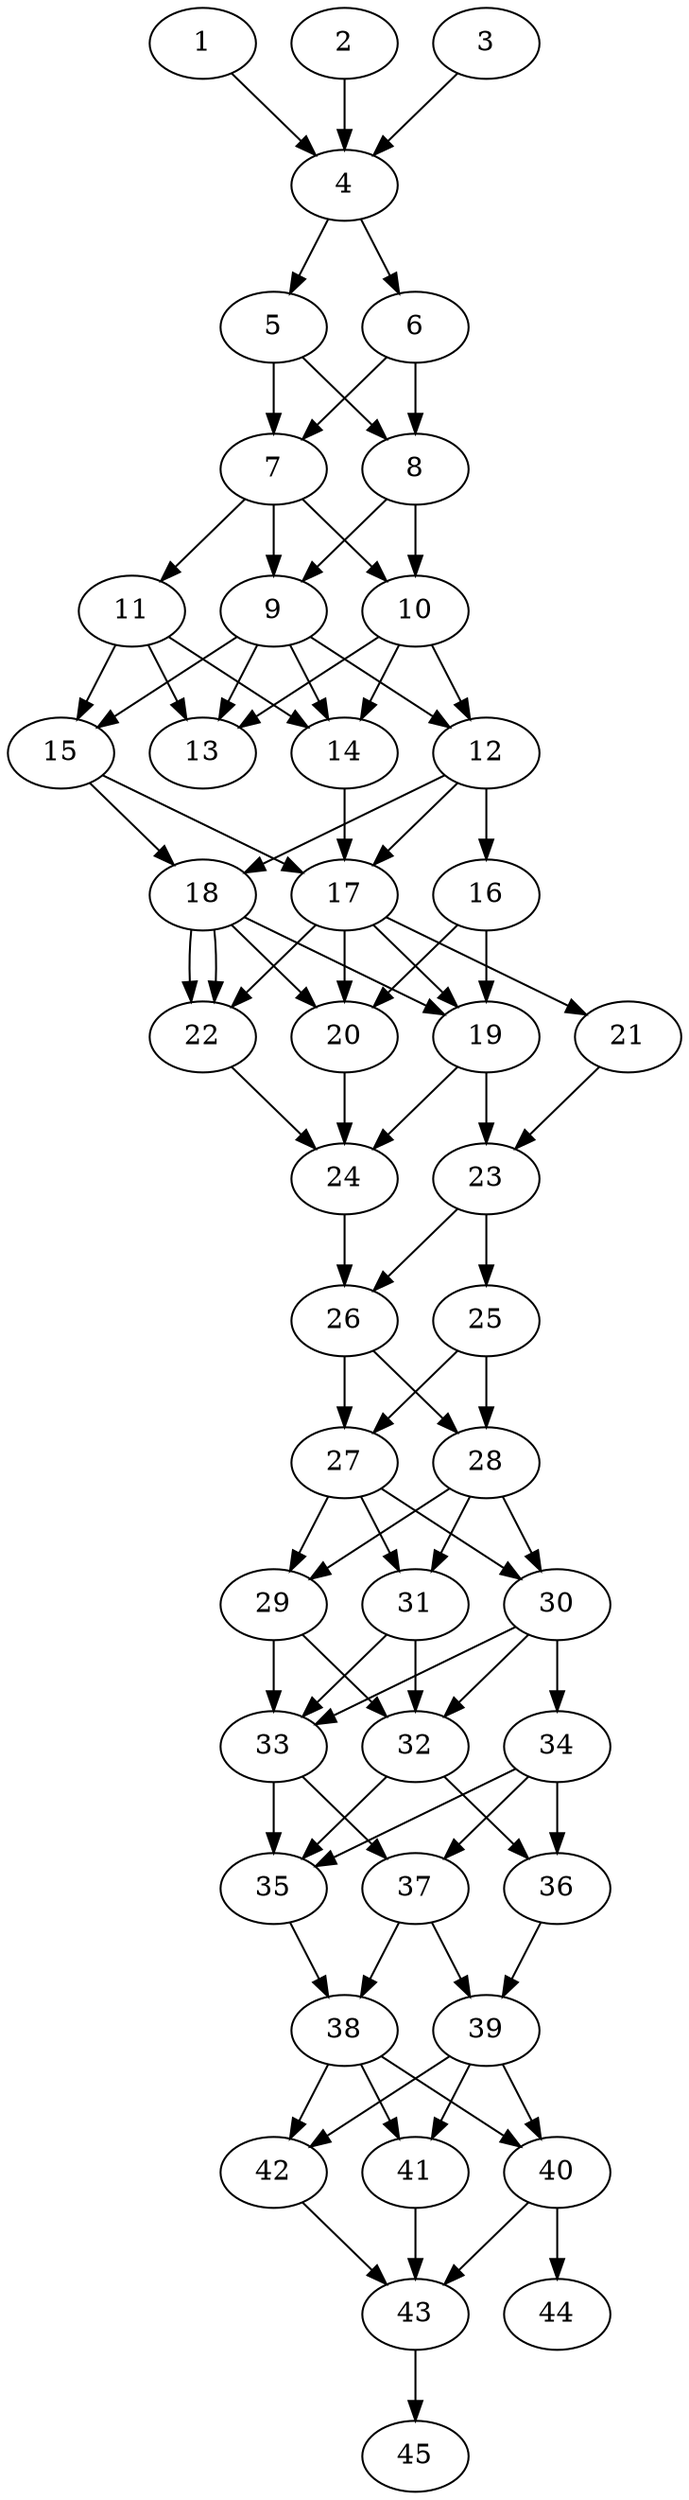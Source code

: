 // DAG automatically generated by daggen at Thu Oct  3 14:07:24 2019
// ./daggen --dot -n 45 --ccr 0.5 --fat 0.3 --regular 0.5 --density 0.9 --mindata 5242880 --maxdata 52428800 
digraph G {
  1 [size="85626880", alpha="0.08", expect_size="42813440"] 
  1 -> 4 [size ="42813440"]
  2 [size="57341952", alpha="0.14", expect_size="28670976"] 
  2 -> 4 [size ="28670976"]
  3 [size="32045056", alpha="0.09", expect_size="16022528"] 
  3 -> 4 [size ="16022528"]
  4 [size="90523648", alpha="0.02", expect_size="45261824"] 
  4 -> 5 [size ="45261824"]
  4 -> 6 [size ="45261824"]
  5 [size="15984640", alpha="0.04", expect_size="7992320"] 
  5 -> 7 [size ="7992320"]
  5 -> 8 [size ="7992320"]
  6 [size="41777152", alpha="0.20", expect_size="20888576"] 
  6 -> 7 [size ="20888576"]
  6 -> 8 [size ="20888576"]
  7 [size="30105600", alpha="0.19", expect_size="15052800"] 
  7 -> 9 [size ="15052800"]
  7 -> 10 [size ="15052800"]
  7 -> 11 [size ="15052800"]
  8 [size="49035264", alpha="0.07", expect_size="24517632"] 
  8 -> 9 [size ="24517632"]
  8 -> 10 [size ="24517632"]
  9 [size="102076416", alpha="0.18", expect_size="51038208"] 
  9 -> 12 [size ="51038208"]
  9 -> 13 [size ="51038208"]
  9 -> 14 [size ="51038208"]
  9 -> 15 [size ="51038208"]
  10 [size="25612288", alpha="0.02", expect_size="12806144"] 
  10 -> 12 [size ="12806144"]
  10 -> 13 [size ="12806144"]
  10 -> 14 [size ="12806144"]
  11 [size="16750592", alpha="0.02", expect_size="8375296"] 
  11 -> 13 [size ="8375296"]
  11 -> 14 [size ="8375296"]
  11 -> 15 [size ="8375296"]
  12 [size="54368256", alpha="0.16", expect_size="27184128"] 
  12 -> 16 [size ="27184128"]
  12 -> 17 [size ="27184128"]
  12 -> 18 [size ="27184128"]
  13 [size="24641536", alpha="0.19", expect_size="12320768"] 
  14 [size="66654208", alpha="0.15", expect_size="33327104"] 
  14 -> 17 [size ="33327104"]
  15 [size="75728896", alpha="0.06", expect_size="37864448"] 
  15 -> 17 [size ="37864448"]
  15 -> 18 [size ="37864448"]
  16 [size="94994432", alpha="0.03", expect_size="47497216"] 
  16 -> 19 [size ="47497216"]
  16 -> 20 [size ="47497216"]
  17 [size="93710336", alpha="0.17", expect_size="46855168"] 
  17 -> 19 [size ="46855168"]
  17 -> 20 [size ="46855168"]
  17 -> 21 [size ="46855168"]
  17 -> 22 [size ="46855168"]
  18 [size="91070464", alpha="0.17", expect_size="45535232"] 
  18 -> 19 [size ="45535232"]
  18 -> 20 [size ="45535232"]
  18 -> 22 [size ="45535232"]
  18 -> 22 [size ="45535232"]
  19 [size="31180800", alpha="0.12", expect_size="15590400"] 
  19 -> 23 [size ="15590400"]
  19 -> 24 [size ="15590400"]
  20 [size="19650560", alpha="0.02", expect_size="9825280"] 
  20 -> 24 [size ="9825280"]
  21 [size="28426240", alpha="0.08", expect_size="14213120"] 
  21 -> 23 [size ="14213120"]
  22 [size="38211584", alpha="0.04", expect_size="19105792"] 
  22 -> 24 [size ="19105792"]
  23 [size="19562496", alpha="0.04", expect_size="9781248"] 
  23 -> 25 [size ="9781248"]
  23 -> 26 [size ="9781248"]
  24 [size="12642304", alpha="0.01", expect_size="6321152"] 
  24 -> 26 [size ="6321152"]
  25 [size="81946624", alpha="0.20", expect_size="40973312"] 
  25 -> 27 [size ="40973312"]
  25 -> 28 [size ="40973312"]
  26 [size="15587328", alpha="0.05", expect_size="7793664"] 
  26 -> 27 [size ="7793664"]
  26 -> 28 [size ="7793664"]
  27 [size="31576064", alpha="0.14", expect_size="15788032"] 
  27 -> 29 [size ="15788032"]
  27 -> 30 [size ="15788032"]
  27 -> 31 [size ="15788032"]
  28 [size="15591424", alpha="0.12", expect_size="7795712"] 
  28 -> 29 [size ="7795712"]
  28 -> 30 [size ="7795712"]
  28 -> 31 [size ="7795712"]
  29 [size="97814528", alpha="0.09", expect_size="48907264"] 
  29 -> 32 [size ="48907264"]
  29 -> 33 [size ="48907264"]
  30 [size="58576896", alpha="0.09", expect_size="29288448"] 
  30 -> 32 [size ="29288448"]
  30 -> 33 [size ="29288448"]
  30 -> 34 [size ="29288448"]
  31 [size="66607104", alpha="0.11", expect_size="33303552"] 
  31 -> 32 [size ="33303552"]
  31 -> 33 [size ="33303552"]
  32 [size="102674432", alpha="0.01", expect_size="51337216"] 
  32 -> 35 [size ="51337216"]
  32 -> 36 [size ="51337216"]
  33 [size="24891392", alpha="0.15", expect_size="12445696"] 
  33 -> 35 [size ="12445696"]
  33 -> 37 [size ="12445696"]
  34 [size="43560960", alpha="0.01", expect_size="21780480"] 
  34 -> 35 [size ="21780480"]
  34 -> 36 [size ="21780480"]
  34 -> 37 [size ="21780480"]
  35 [size="49981440", alpha="0.00", expect_size="24990720"] 
  35 -> 38 [size ="24990720"]
  36 [size="49649664", alpha="0.18", expect_size="24824832"] 
  36 -> 39 [size ="24824832"]
  37 [size="73859072", alpha="0.13", expect_size="36929536"] 
  37 -> 38 [size ="36929536"]
  37 -> 39 [size ="36929536"]
  38 [size="47861760", alpha="0.05", expect_size="23930880"] 
  38 -> 40 [size ="23930880"]
  38 -> 41 [size ="23930880"]
  38 -> 42 [size ="23930880"]
  39 [size="104577024", alpha="0.01", expect_size="52288512"] 
  39 -> 40 [size ="52288512"]
  39 -> 41 [size ="52288512"]
  39 -> 42 [size ="52288512"]
  40 [size="52486144", alpha="0.20", expect_size="26243072"] 
  40 -> 43 [size ="26243072"]
  40 -> 44 [size ="26243072"]
  41 [size="95455232", alpha="0.02", expect_size="47727616"] 
  41 -> 43 [size ="47727616"]
  42 [size="51007488", alpha="0.10", expect_size="25503744"] 
  42 -> 43 [size ="25503744"]
  43 [size="57397248", alpha="0.00", expect_size="28698624"] 
  43 -> 45 [size ="28698624"]
  44 [size="34410496", alpha="0.11", expect_size="17205248"] 
  45 [size="38215680", alpha="0.17", expect_size="19107840"] 
}
